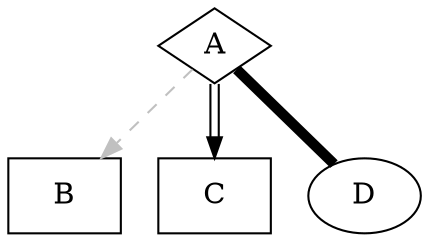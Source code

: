digraph test9223372036854775809 {

  A [shape=diamond]
  B [shape=box]
  C [shape=circle󠁮]

  A -> B [style=dashed, color=grey]
  A -> C [color="black:invis:black"]
  A -> D [penwidth=5, arrowhead=none]

}
